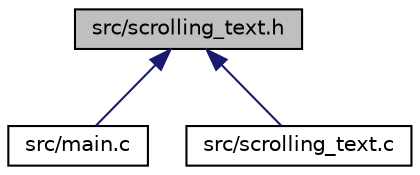 digraph "src/scrolling_text.h"
{
  edge [fontname="Helvetica",fontsize="10",labelfontname="Helvetica",labelfontsize="10"];
  node [fontname="Helvetica",fontsize="10",shape=record];
  Node2 [label="src/scrolling_text.h",height=0.2,width=0.4,color="black", fillcolor="grey75", style="filled", fontcolor="black"];
  Node2 -> Node3 [dir="back",color="midnightblue",fontsize="10",style="solid",fontname="Helvetica"];
  Node3 [label="src/main.c",height=0.2,width=0.4,color="black", fillcolor="white", style="filled",URL="$main_8c.html"];
  Node2 -> Node4 [dir="back",color="midnightblue",fontsize="10",style="solid",fontname="Helvetica"];
  Node4 [label="src/scrolling_text.c",height=0.2,width=0.4,color="black", fillcolor="white", style="filled",URL="$scrolling__text_8c.html",tooltip="initialization and system functions, inter "];
}
